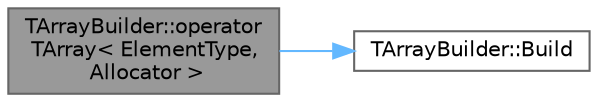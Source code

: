 digraph "TArrayBuilder::operator TArray&lt; ElementType, Allocator &gt;"
{
 // INTERACTIVE_SVG=YES
 // LATEX_PDF_SIZE
  bgcolor="transparent";
  edge [fontname=Helvetica,fontsize=10,labelfontname=Helvetica,labelfontsize=10];
  node [fontname=Helvetica,fontsize=10,shape=box,height=0.2,width=0.4];
  rankdir="LR";
  Node1 [id="Node000001",label="TArrayBuilder::operator\l TArray\< ElementType,\l Allocator \>",height=0.2,width=0.4,color="gray40", fillcolor="grey60", style="filled", fontcolor="black",tooltip="Implicit conversion operator to build the array as configured."];
  Node1 -> Node2 [id="edge1_Node000001_Node000002",color="steelblue1",style="solid",tooltip=" "];
  Node2 [id="Node000002",label="TArrayBuilder::Build",height=0.2,width=0.4,color="grey40", fillcolor="white", style="filled",URL="$dd/dec/classTArrayBuilder.html#a25d4963e3263858202fb93196026b707",tooltip="Builds the array as configured."];
}
